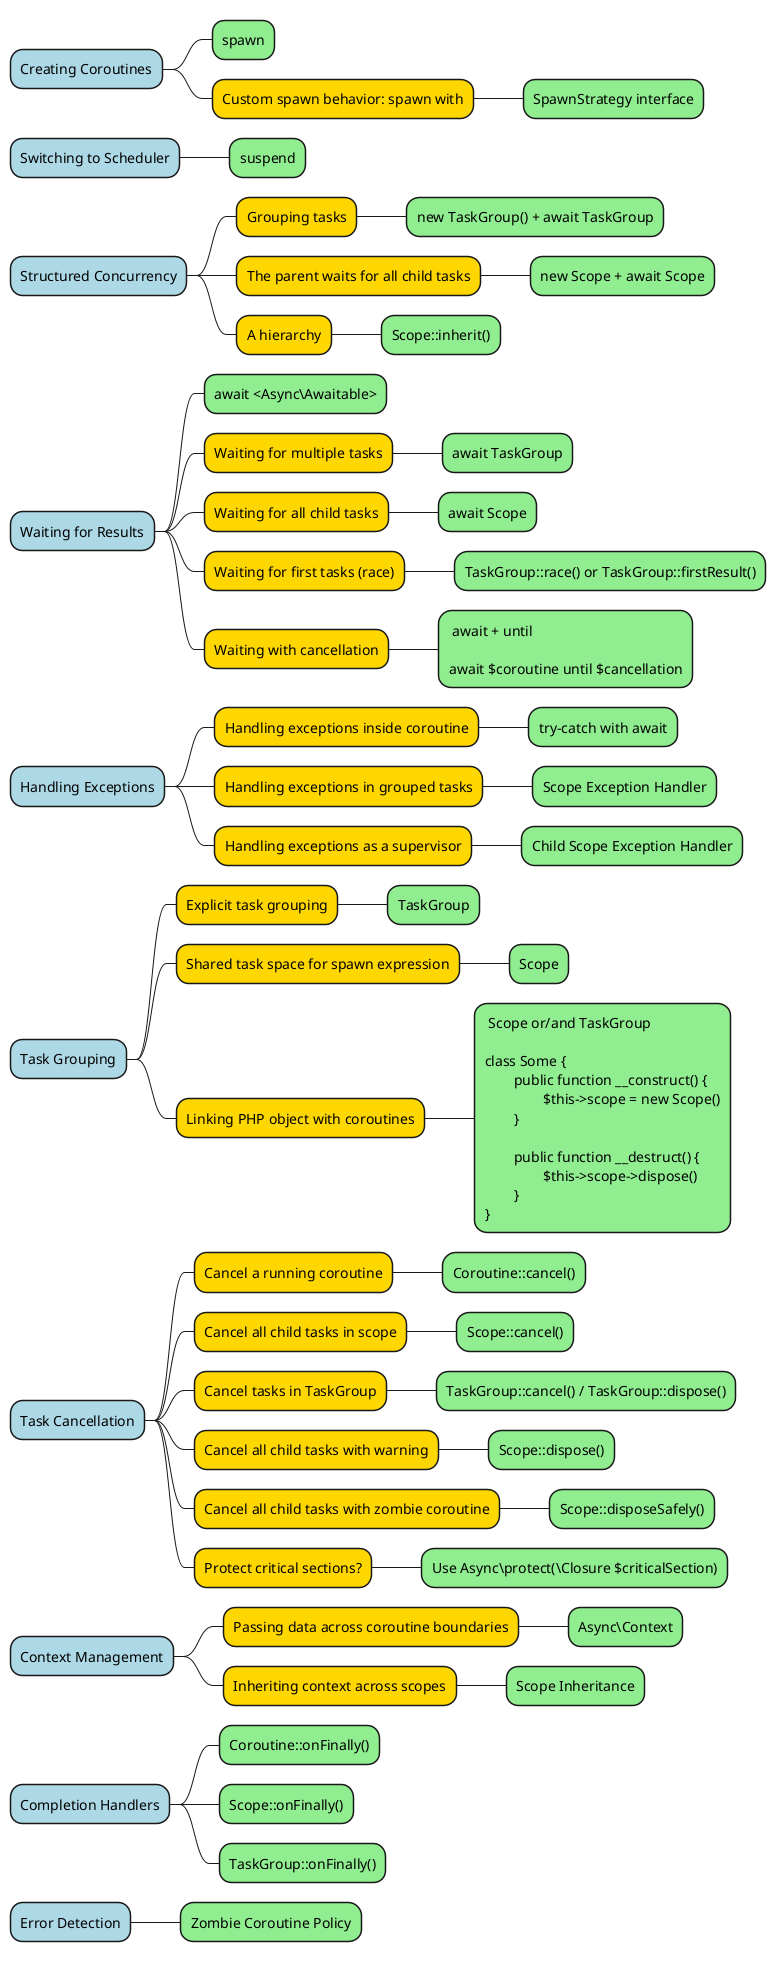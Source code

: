 @startuml

@startmindmap
*[#lightblue] Creating Coroutines
**[#lightgreen] spawn
**[#FFD700]  Custom spawn behavior: spawn with
***[#lightgreen] SpawnStrategy interface

*[#lightblue] Switching to Scheduler
**[#lightgreen] suspend
*[#lightblue] Structured Concurrency
**[#FFD700] Grouping tasks
***[#lightgreen] new TaskGroup() + await TaskGroup
**[#FFD700] The parent waits for all child tasks
***[#lightgreen] new Scope + await Scope
**[#FFD700] A hierarchy
***[#lightgreen] Scope::inherit()
*[#lightblue] Waiting for Results
**[#lightgreen] await <Async\Awaitable>
**[#FFD700] Waiting for multiple tasks
***[#lightgreen] await TaskGroup
**[#FFD700] Waiting for all child tasks
***[#lightgreen] await Scope
**[#FFD700] Waiting for first tasks (race)
***[#lightgreen] TaskGroup::race() or TaskGroup::firstResult()
**[#FFD700] Waiting with cancellation
***[#lightgreen]: await + until

await $coroutine until $cancellation;
*[#lightblue] Handling Exceptions
**[#FFD700] Handling exceptions inside coroutine
***[#lightgreen] try-catch with await
**[#FFD700] Handling exceptions in grouped tasks
***[#lightgreen] Scope Exception Handler
**[#FFD700] Handling exceptions as a supervisor
***[#lightgreen] Child Scope Exception Handler
*[#lightblue] Task Grouping
**[#FFD700] Explicit task grouping
***[#lightgreen] TaskGroup
**[#FFD700] Shared task space for spawn expression
***[#lightgreen] Scope
**[#FFD700] Linking PHP object with coroutines
***[#lightgreen]: Scope or/and TaskGroup

class Some {
	public function __construct() {
		$this->scope = new Scope()
	}

	public function __destruct() {
		$this->scope->dispose()
	}
};
*[#lightblue] Task Cancellation
**[#FFD700] Cancel a running coroutine
***[#lightgreen] Coroutine::cancel()
**[#FFD700] Cancel all child tasks in scope
***[#lightgreen] Scope::cancel()
**[#FFD700] Cancel tasks in TaskGroup
***[#lightgreen] TaskGroup::cancel() / TaskGroup::dispose()
**[#FFD700] Cancel all child tasks with warning
***[#lightgreen] Scope::dispose()
**[#FFD700] Cancel all child tasks with zombie coroutine
***[#lightgreen] Scope::disposeSafely()
**[#FFD700] Protect critical sections?
***[#lightgreen] Use Async\protect(\Closure $criticalSection)

*[#lightblue] Context Management
**[#FFD700] Passing data across coroutine boundaries
***[#lightgreen] Async\Context
**[#FFD700] Inheriting context across scopes
***[#lightgreen] Scope Inheritance

*[#lightblue] Completion Handlers
**[#lightgreen] Coroutine::onFinally()
**[#lightgreen] Scope::onFinally()
**[#lightgreen] TaskGroup::onFinally()

*[#lightblue] Error Detection
**[#lightgreen] Zombie Coroutine Policy

@endmindmap

@enduml
